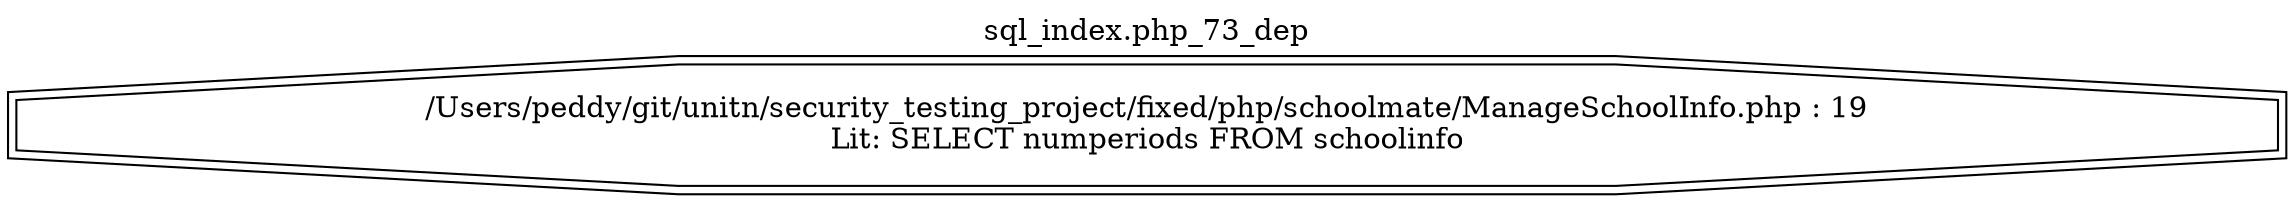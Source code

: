 digraph cfg {
  label="sql_index.php_73_dep";
  labelloc=t;
  n1 [shape=doubleoctagon, label="/Users/peddy/git/unitn/security_testing_project/fixed/php/schoolmate/ManageSchoolInfo.php : 19\nLit: SELECT numperiods FROM schoolinfo\n"];
}
